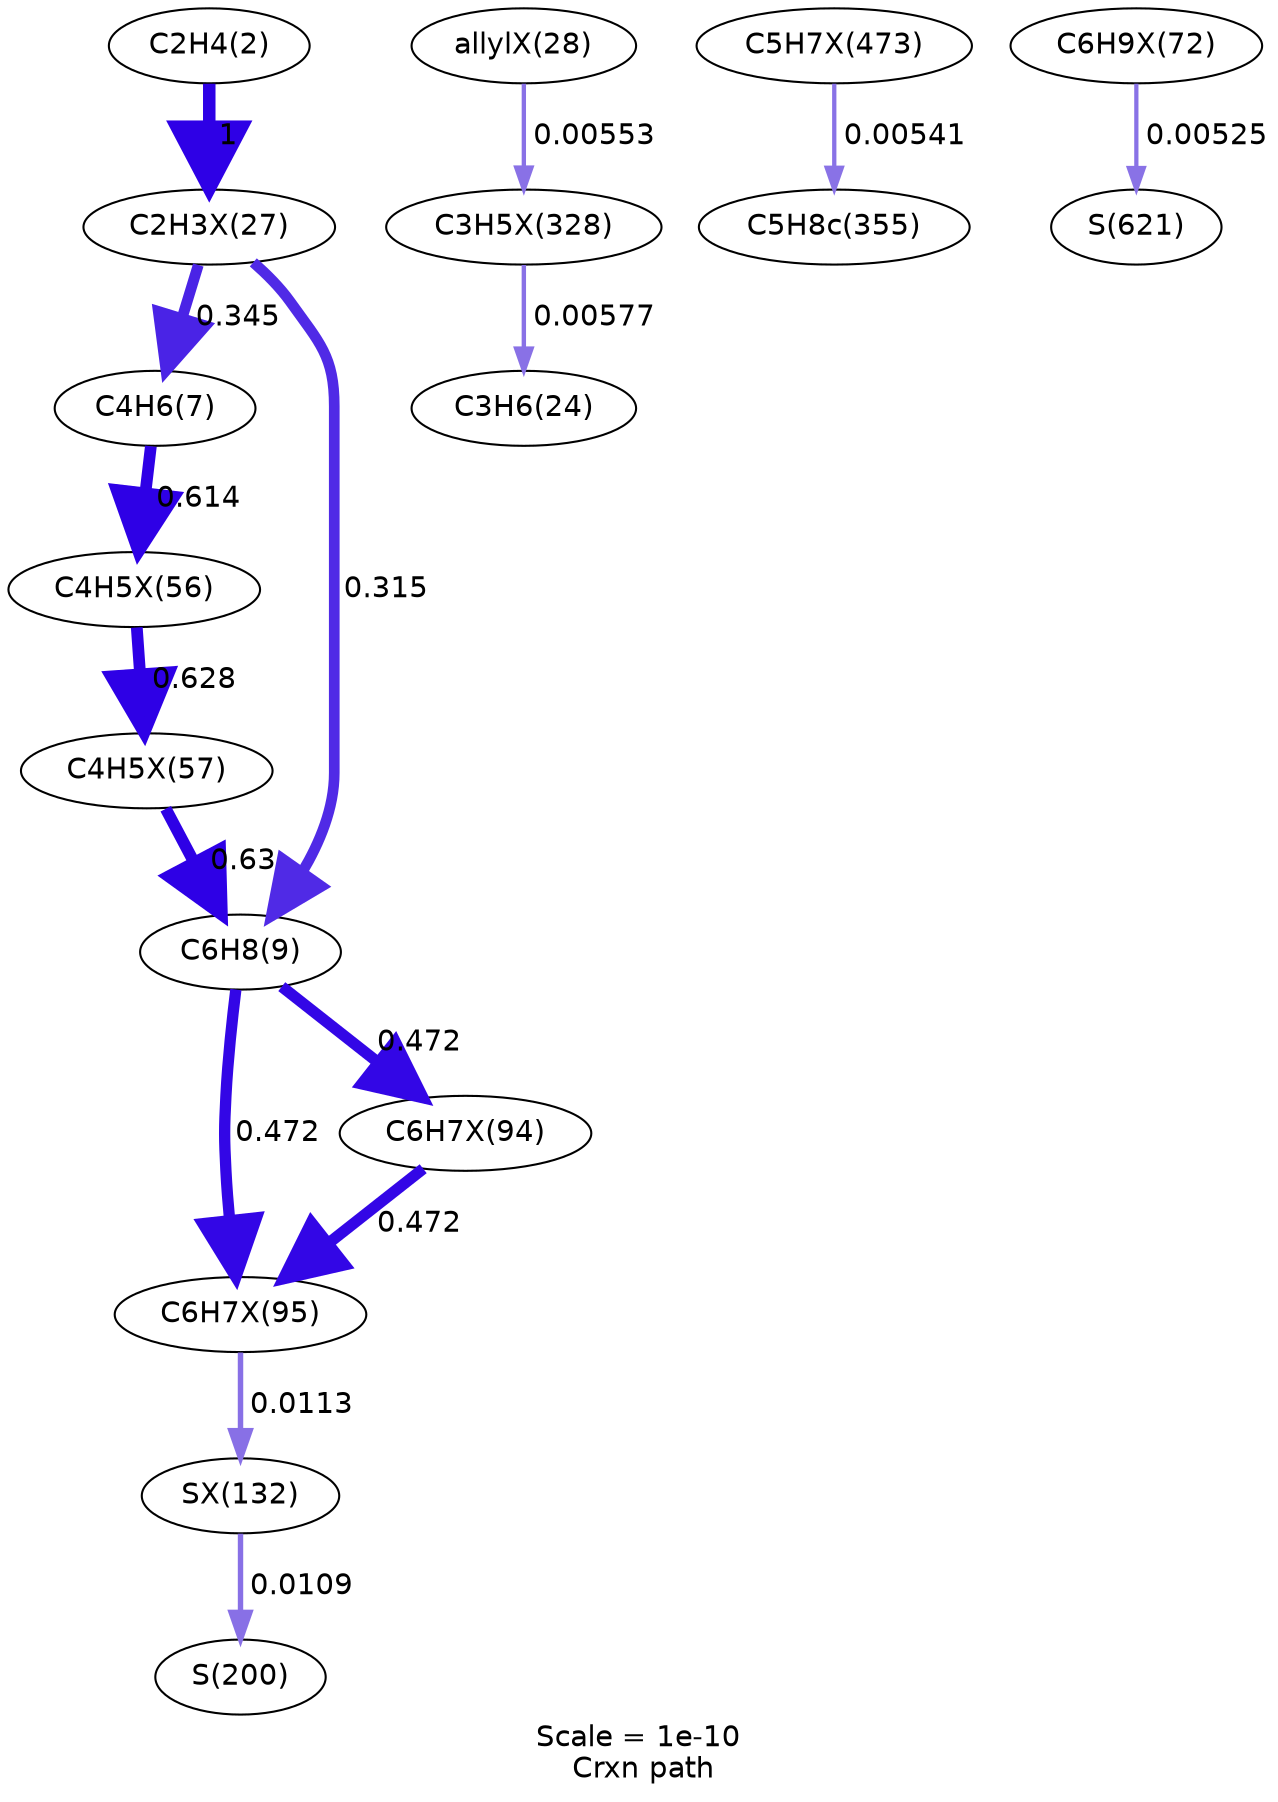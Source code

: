 digraph reaction_paths {
center=1;
s5 -> s86[fontname="Helvetica", style="setlinewidth(6)", arrowsize=3, color="0.7, 1.5, 0.9"
, label=" 1"];
s86 -> s8[fontname="Helvetica", style="setlinewidth(5.2)", arrowsize=2.6, color="0.7, 0.845, 0.9"
, label=" 0.345"];
s86 -> s9[fontname="Helvetica", style="setlinewidth(5.13)", arrowsize=2.56, color="0.7, 0.815, 0.9"
, label=" 0.315"];
s8 -> s97[fontname="Helvetica", style="setlinewidth(5.63)", arrowsize=2.82, color="0.7, 1.11, 0.9"
, label=" 0.614"];
s97 -> s98[fontname="Helvetica", style="setlinewidth(5.65)", arrowsize=2.82, color="0.7, 1.13, 0.9"
, label=" 0.628"];
s98 -> s9[fontname="Helvetica", style="setlinewidth(5.65)", arrowsize=2.83, color="0.7, 1.13, 0.9"
, label=" 0.63"];
s9 -> s105[fontname="Helvetica", style="setlinewidth(5.43)", arrowsize=2.72, color="0.7, 0.972, 0.9"
, label=" 0.472"];
s9 -> s104[fontname="Helvetica", style="setlinewidth(5.43)", arrowsize=2.72, color="0.7, 0.972, 0.9"
, label=" 0.472"];
s104 -> s105[fontname="Helvetica", style="setlinewidth(5.43)", arrowsize=2.72, color="0.7, 0.972, 0.9"
, label=" 0.472"];
s105 -> s109[fontname="Helvetica", style="setlinewidth(2.62)", arrowsize=1.31, color="0.7, 0.511, 0.9"
, label=" 0.0113"];
s109 -> s13[fontname="Helvetica", style="setlinewidth(2.59)", arrowsize=1.29, color="0.7, 0.511, 0.9"
, label=" 0.0109"];
s87 -> s131[fontname="Helvetica", style="setlinewidth(2.08)", arrowsize=1.04, color="0.7, 0.506, 0.9"
, label=" 0.00553"];
s131 -> s10[fontname="Helvetica", style="setlinewidth(2.11)", arrowsize=1.05, color="0.7, 0.506, 0.9"
, label=" 0.00577"];
s139 -> s24[fontname="Helvetica", style="setlinewidth(2.06)", arrowsize=1.03, color="0.7, 0.505, 0.9"
, label=" 0.00541"];
s100 -> s40[fontname="Helvetica", style="setlinewidth(2.04)", arrowsize=1.02, color="0.7, 0.505, 0.9"
, label=" 0.00525"];
s5 [ fontname="Helvetica", label="C2H4(2)"];
s8 [ fontname="Helvetica", label="C4H6(7)"];
s9 [ fontname="Helvetica", label="C6H8(9)"];
s10 [ fontname="Helvetica", label="C3H6(24)"];
s13 [ fontname="Helvetica", label="S(200)"];
s24 [ fontname="Helvetica", label="C5H8c(355)"];
s40 [ fontname="Helvetica", label="S(621)"];
s86 [ fontname="Helvetica", label="C2H3X(27)"];
s87 [ fontname="Helvetica", label="allylX(28)"];
s97 [ fontname="Helvetica", label="C4H5X(56)"];
s98 [ fontname="Helvetica", label="C4H5X(57)"];
s100 [ fontname="Helvetica", label="C6H9X(72)"];
s104 [ fontname="Helvetica", label="C6H7X(94)"];
s105 [ fontname="Helvetica", label="C6H7X(95)"];
s109 [ fontname="Helvetica", label="SX(132)"];
s131 [ fontname="Helvetica", label="C3H5X(328)"];
s139 [ fontname="Helvetica", label="C5H7X(473)"];
 label = "Scale = 1e-10\l Crxn path";
 fontname = "Helvetica";
}

